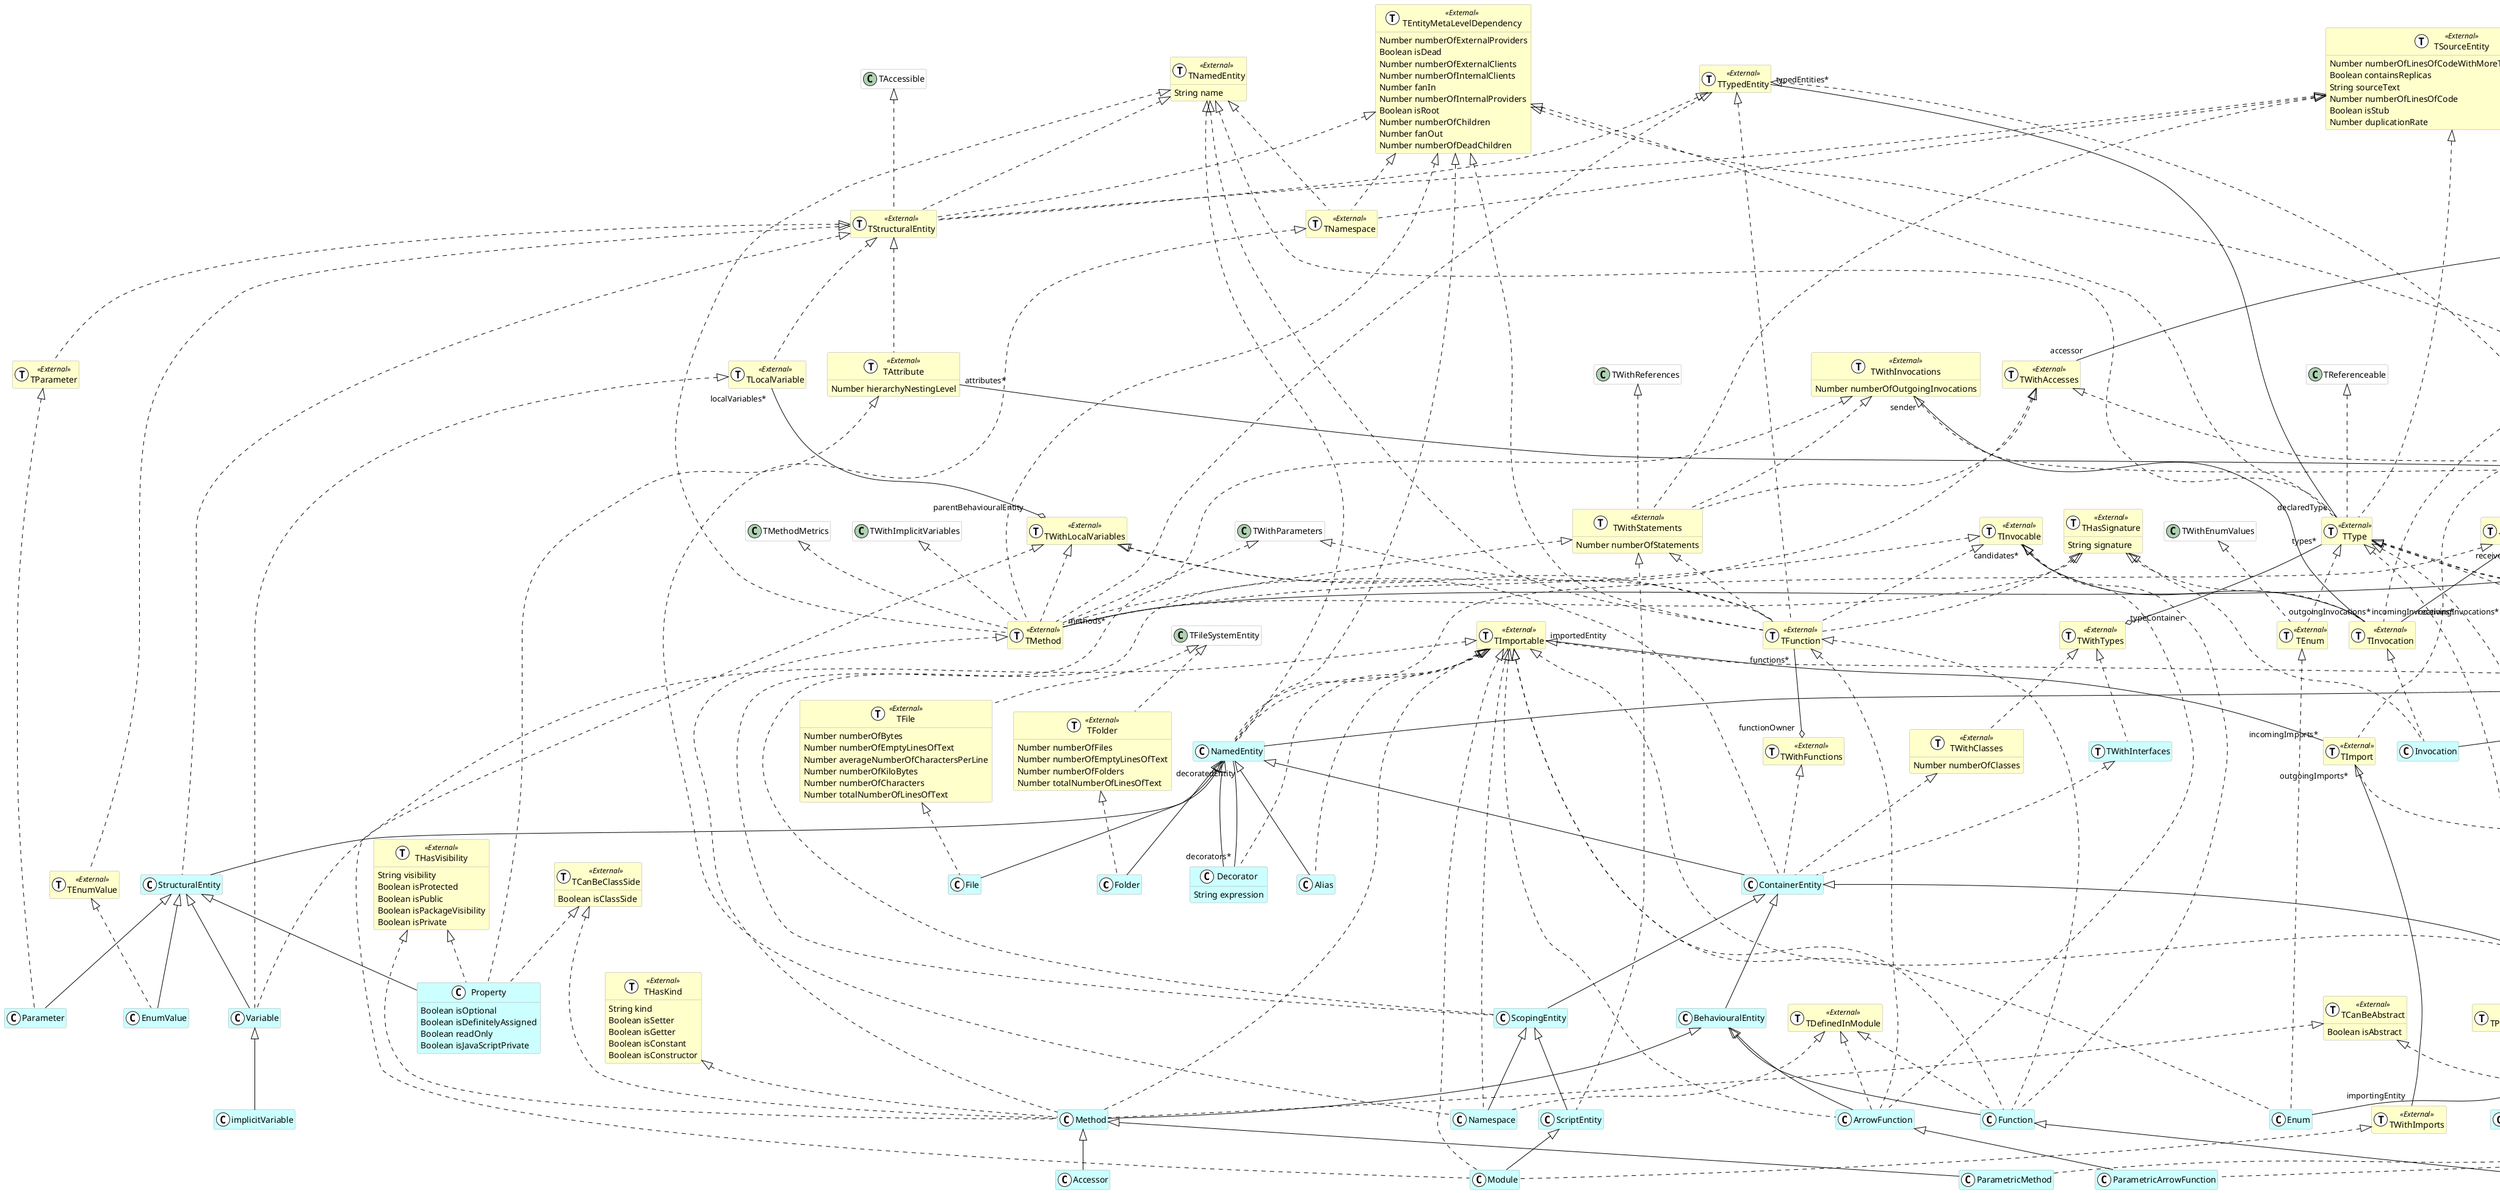 @startumlhide empty membersskinparam class {  BackgroundColor white  ArrowColor black  BorderColor darkGray}class Folder <<(C,white)>> #CCFFFF {}class TWithInvocations <<(T,white)External>> #FFFFCC {  Number numberOfOutgoingInvocations}class TInvocationsReceiver <<(T,white)External>> #FFFFCC {}class TImplementable <<(T,white)External>> #FFFFCC {}class THasSignature <<(T,white)External>> #FFFFCC {  String signature}class PrimitiveType <<(C,white)>> #CCFFFF {}class TImportable <<(T,white)External>> #FFFFCC {}class THasVisibility <<(T,white)External>> #FFFFCC {  String visibility  Boolean isProtected  Boolean isPublic  Boolean isPackageVisibility  Boolean isPrivate}class TCanImplement <<(T,white)External>> #FFFFCC {}class Type <<(C,white)>> #CCFFFF {}class TDefinedInModule <<(T,white)External>> #FFFFCC {}class TFunction <<(T,white)External>> #FFFFCC {}class TPrimitiveType <<(T,white)External>> #FFFFCC {}class Inheritance <<(C,white)>> #CCFFFF {}class TWithInterfaces <<(T,white)>> #CCFFFF {}class BehaviouralEntity <<(C,white)>> #CCFFFF {}class TWithStatements <<(T,white)External>> #FFFFCC {  Number numberOfStatements}class Module <<(C,white)>> #CCFFFF {}class TImplementation <<(T,white)External>> #FFFFCC {}class Alias <<(C,white)>> #CCFFFF {}class TWithClasses <<(T,white)External>> #FFFFCC {  Number numberOfClasses}class JSDoc <<(C,white)>> #CCFFFF {}class IndexedFileAnchor <<(C,white)>> #CCFFFF {}class Implementation <<(C,white)>> #CCFFFF {}class TIndexedFileNavigation <<(T,white)External>> #FFFFCC {  Number startPos  Number endPos}class TInvocable <<(T,white)External>> #FFFFCC {}class TWithMethods <<(T,white)External>> #FFFFCC {  Number tightClassCohesion  Number weightedMethodCount  Number numberOfAbstractMethods  Number numberOfMethods}class Variable <<(C,white)>> #CCFFFF {}class Entity <<(C,white)>> #CCFFFF {}class TLocalVariable <<(T,white)External>> #FFFFCC {}class TWithComments <<(T,white)External>> #FFFFCC {  Boolean hasComments  Number numberOfComments}class Comment <<(C,white)>> #CCFFFF {  Boolean isJSDoc}class Decorator <<(C,white)>> #CCFFFF {  String expression}class TNamespace <<(T,white)External>> #FFFFCC {}class Property <<(C,white)>> #CCFFFF {  Boolean isOptional  Boolean isDefinitelyAssigned  Boolean readOnly  Boolean isJavaScriptPrivate}class TAttribute <<(T,white)External>> #FFFFCC {  Number hierarchyNestingLevel}class THasKind <<(T,white)External>> #FFFFCC {  String kind  Boolean isSetter  Boolean isGetter  Boolean isConstant  Boolean isConstructor}class TFile <<(T,white)External>> #FFFFCC {  Number numberOfBytes  Number numberOfEmptyLinesOfText  Number averageNumberOfCharactersPerLine  Number numberOfKiloBytes  Number numberOfCharacters  Number totalNumberOfLinesOfText}class ScopingEntity <<(C,white)>> #CCFFFF {}class ParametricClass <<(C,white)>> #CCFFFF {}class SourceLanguage <<(C,white)>> #CCFFFF {}class TParameterConcretization <<(T,white)External>> #FFFFCC {}class TAccess <<(T,white)External>> #FFFFCC {  Boolean isRead  Boolean isReadWriteUnknown  Boolean isWrite}class Class <<(C,white)>> #CCFFFF {}class NamedEntity <<(C,white)>> #CCFFFF {}class TWithFunctions <<(T,white)External>> #FFFFCC {}class TCanBeAbstract <<(T,white)External>> #FFFFCC {  Boolean isAbstract}class TSourceEntity <<(T,white)External>> #FFFFCC {  Number numberOfLinesOfCodeWithMoreThanOneCharacter  Boolean containsReplicas  String sourceText  Number numberOfLinesOfCode  Boolean isStub  Number duplicationRate}class ContainerEntity <<(C,white)>> #CCFFFF {}class StructuralEntity <<(C,white)>> #CCFFFF {}class TEntityMetaLevelDependency <<(T,white)External>> #FFFFCC {  Number numberOfExternalProviders  Boolean isDead  Number numberOfExternalClients  Number numberOfInternalClients  Number fanIn  Number numberOfInternalProviders  Boolean isRoot  Number numberOfChildren  Number fanOut  Number numberOfDeadChildren}class TWithLocalVariables <<(T,white)External>> #FFFFCC {}class TImport <<(T,white)External>> #FFFFCC {}class Interface <<(C,white)>> #CCFFFF {}class SourceTextAnchor <<(C,white)>> #CCFFFF {}class ImportClause <<(C,white)>> #CCFFFF {}class SourceAnchor <<(C,white)>> #CCFFFF {}class ParameterConcretization <<(C,white)>> #CCFFFF {}class TEntityCreator <<(T,white)>> #CCFFFF {}class Access <<(C,white)>> #CCFFFF {}class Concretization <<(C,white)>> #CCFFFF {}class Model <<(C,white)External>> #FFFFCC {  Number numberOfClassesPerPackage  Number numberOfModelMethods  Number numberOfLinesOfCodePerPackage  Number averageCyclomaticComplexity  Number numberOfClassesPerPackage  Number numberOfMethods  Number numberOfClasses  Number numberOfLinesOfCodePerClass  Number numberOfLinesOfCode  Number numberOfLinesOfCodePerMethod  Number numberOfModelClasses}class Invocation <<(C,white)>> #CCFFFF {}class EnumValue <<(C,white)>> #CCFFFF {}class TEnum <<(T,white)External>> #FFFFCC {}class TInvocation <<(T,white)External>> #FFFFCC {}class ParametricMethod <<(C,white)>> #CCFFFF {}class TConcretization <<(T,white)External>> #FFFFCC {}class TWithAttributes <<(T,white)External>> #FFFFCC {  Number numberOfAttributes}class Function <<(C,white)>> #CCFFFF {}class TTypedEntity <<(T,white)External>> #FFFFCC {}class TStructuralEntity <<(T,white)External>> #FFFFCC {}class Enum <<(C,white)>> #CCFFFF {}class TSourceLanguage <<(T,white)External>> #FFFFCC {}class TFolder <<(T,white)External>> #FFFFCC {  Number numberOfFiles  Number numberOfEmptyLinesOfText  Number numberOfFolders  Number totalNumberOfLinesOfText}class TClass <<(T,white)External>> #FFFFCC {  Boolean isTestCase  Number weightOfAClass}class TParametricEntity <<(T,white)External>> #FFFFCC {}class Parameter <<(C,white)>> #CCFFFF {}class Accessor <<(C,white)>> #CCFFFF {}class ParametricInterface <<(C,white)>> #CCFFFF {}class TConcreteParameterType <<(T,white)External>> #FFFFCC {}class TParameter <<(T,white)External>> #FFFFCC {}class Entity <<(C,white)External>> #FFFFCC {  Boolean isTagged  Number numberOfTags  Boolean isDead}class TType <<(T,white)External>> #FFFFCC {}class TWithTypes <<(T,white)External>> #FFFFCC {}class ParameterType <<(C,white)>> #CCFFFF {}class TComment <<(T,white)External>> #FFFFCC {  String content}class SourcedEntity <<(C,white)>> #CCFFFF {}class TClassMetrics <<(T,white)>> #CCFFFF {}class Namespace <<(C,white)>> #CCFFFF {}class ArrowFunction <<(C,white)>> #CCFFFF {}class Reference <<(C,white)>> #CCFFFF {}class TReference <<(T,white)External>> #FFFFCC {}class TGenericParameterType <<(T,white)External>> #FFFFCC {}class ScriptEntity <<(C,white)>> #CCFFFF {}class TWithImports <<(T,white)External>> #FFFFCC {}class TNamedEntity <<(T,white)External>> #FFFFCC {  String name}class FamixTypeScriptModel <<(C,white)>> #CCFFFF {}class TInheritance <<(T,white)External>> #FFFFCC {}class TMethod <<(T,white)External>> #FFFFCC {}class File <<(C,white)>> #CCFFFF {}class TWithAccesses <<(T,white)External>> #FFFFCC {}class Method <<(C,white)>> #CCFFFF {}class THasImmediateSource <<(T,white)External>> #FFFFCC {  String source}class TCanBeClassSide <<(T,white)External>> #FFFFCC {  Boolean isClassSide}class ParametricArrowFunction <<(C,white)>> #CCFFFF {}class TLCOMMetrics <<(T,white)External>> #FFFFCC {  Number lcom3  Number lcom2}class TSourceAnchor <<(T,white)External>> #FFFFCC {  Number lineCount}class TClassMetrics <<(T,white)External>> #FFFFCC {  Number numberOfLocallyDefinedMethods  Number totalNumberOfSubclasses  Number numberOfMethodsInHierarchy  Number numberOfMethodsOverridden  Number numberOfMethodsInherited  Number numberOfAttributesInherited}class implicitVariable <<(C,white)>> #CCFFFF {}class TEnumValue <<(T,white)External>> #FFFFCC {}class TWithInheritances <<(T,white)External>> #FFFFCC {  Number subclassHierarchyDepth  Number hierarchyNestingLevel  Number numberOfDirectSubclasses  Number numberOfSubclasses}class ParametricFunction <<(C,white)>> #CCFFFF {}Function <|-- ParametricFunctionBehaviouralEntity <|-- MethodNamedEntity <|-- FolderType <|-- PrimitiveTypeContainerEntity <|-- TypeSourcedEntity <|-- JSDocEntity <|-- InheritanceContainerEntity <|-- BehaviouralEntityScriptEntity <|-- ModuleSourceAnchor <|-- IndexedFileAnchorEntity <|-- EntitySourcedEntity <|-- CommentStructuralEntity <|-- PropertyContainerEntity <|-- ScopingEntityType <|-- ClassSourcedEntity <|-- NamedEntityNamedEntity <|-- ContainerEntityType <|-- InterfaceClass <|-- ParametricClassEntity <|-- ImportClauseEntity <|-- SourceLanguageEntity <|-- ImplementationEntity <|-- SourceAnchorSourceAnchor <|-- SourceTextAnchorNamedEntity <|-- DecoratorStructuralEntity <|-- VariableNamedEntity <|-- AliasEntity <|-- ParameterConcretizationNamedEntity <|-- StructuralEntityEntity <|-- AccessEntity <|-- ConcretizationAbstractGroup <|-- ModelEntity <|-- InvocationStructuralEntity <|-- EnumValueMethod <|-- ParametricMethodBehaviouralEntity <|-- FunctionType <|-- EnumStructuralEntity <|-- ParameterMethod <|-- AccessorInterface <|-- ParametricInterfaceObject <|-- EntityType <|-- ParameterTypeScopingEntity <|-- NamespaceEntity <|-- SourcedEntityBehaviouralEntity <|-- ArrowFunctionEntity <|-- ReferenceScopingEntity <|-- ScriptEntityModel <|-- FamixTypeScriptModelArrowFunction <|-- ParametricArrowFunctionVariable <|-- implicitVariableNamedEntity <|-- FileTParametricEntity <|.. ParametricFunctionTSourceAnchor <|.. THasImmediateSourceTCanBeAbstract <|.. MethodTCanBeClassSide <|.. MethodTHasKind <|.. MethodTFolder <|.. FolderTHasVisibility <|.. MethodTImportable <|.. MethodTMethod <|.. MethodTPrimitiveType <|.. PrimitiveTypeTConcreteParameterType <|.. TypeTImportable <|.. TypeTType <|.. TypeTWithMethods <|.. TypeTHasSignature <|.. TFunctionTInvocable <|.. TFunctionTNamedEntity <|.. TFunctionTTypedEntity <|.. TFunctionTWithLocalVariables <|.. TFunctionTWithParameters <|.. TFunctionTWithStatements <|.. TFunctionTEntityMetaLevelDependency <|.. TFunctionTSourceEntity <|.. TWithStatementsTWithAccesses <|.. TWithStatementsTWithInvocations <|.. TWithStatementsTWithReferences <|.. TWithStatementsTWithTypes <|.. TWithClassesTType <|.. TPrimitiveTypeTInheritance <|.. InheritanceTWithTypes <|.. TWithInterfacesTImportable <|.. ModuleTWithImports <|.. ModuleTWithLocalVariables <|.. ModuleTStructuralEntity <|.. TLocalVariableTIndexedFileNavigation <|.. IndexedFileAnchorTAssociation <|.. TImplementationTComment <|.. CommentTNamedEntity <|.. TNamespaceTSourceEntity <|.. TNamespaceTEntityMetaLevelDependency <|.. TNamespaceTStructuralEntity <|.. TAttributeTFileSystemEntity <|.. TFileTAttribute <|.. PropertyTCanBeClassSide <|.. PropertyTHasVisibility <|.. PropertyTAssociation <|.. TParameterConcretizationTWithAccesses <|.. ScopingEntityTWithInvocations <|.. ScopingEntityTCanBeAbstract <|.. ClassTCanImplement <|.. ClassTClass <|.. ClassTClassMetrics <|.. ClassTImportable <|.. ClassTLCOMMetrics <|.. ClassTImportable <|.. NamedEntityTInvocationsReceiver <|.. NamedEntityTNamedEntity <|.. NamedEntityTEntityMetaLevelDependency <|.. NamedEntityTWithClasses <|.. ContainerEntityTWithFunctions <|.. ContainerEntityTWithLocalVariables <|.. ContainerEntityTWithInterfaces <|.. ContainerEntityTWithAccesses <|.. ClassTWithInvocations <|.. ClassTImplementable <|.. InterfaceTInvocationsReceiver <|.. InterfaceTWithAttributes <|.. InterfaceTWithInheritances <|.. InterfaceTWithMethods <|.. InterfaceTClassMetrics <|.. ClassTAssociation <|.. TAccessTImport <|.. ImportClauseTParametricEntity <|.. ParametricClassTSourceLanguage <|.. SourceLanguageTSourceAnchor <|.. SourceAnchorTImplementation <|.. ImplementationTHasImmediateSource <|.. SourceTextAnchorTImportable <|.. DecoratorTImportable <|.. VariableTLocalVariable <|.. VariableTFileAnchor <|.. TIndexedFileNavigationTAssociation <|.. TImportTParameterConcretization <|.. ParameterConcretizationTImportable <|.. AliasTStructuralEntity <|.. StructuralEntityTAccess <|.. AccessTConcretization <|.. ConcretizationTHasSignature <|.. InvocationTInvocation <|.. InvocationTEnumValue <|.. EnumValueTType <|.. TEnumTAssociation <|.. TInvocationTHasSignature <|.. TInvocationTParametricEntity <|.. ParametricMethodTWithEnumValues <|.. TEnumTAssociation <|.. TConcretizationTDefinedInModule <|.. FunctionTFunction <|.. FunctionTImportable <|.. FunctionTInvocable <|.. FunctionTAccessible <|.. TStructuralEntityTNamedEntity <|.. TStructuralEntityTSourceEntity <|.. TStructuralEntityTTypedEntity <|.. TStructuralEntityTEntityMetaLevelDependency <|.. TStructuralEntityTEnum <|.. EnumTImportable <|.. EnumTFileSystemEntity <|.. TFolderTInvocationsReceiver <|.. TClassTType <|.. TClassTWithAttributes <|.. TClassTWithComments <|.. TClassTWithInheritances <|.. TClassTWithMethods <|.. TClassTParameter <|.. ParameterTParametricEntity <|.. ParametricInterfaceTType <|.. TConcreteParameterTypeTStructuralEntity <|.. TParameterTNamedEntity <|.. TTypeTReferenceable <|.. TTypeTSourceEntity <|.. TTypeTEntityMetaLevelDependency <|.. TTypeTGenericParameterType <|.. ParameterTypeTTypedEntity <|.. ParameterTypeTWithInheritances <|.. ParameterTypeTEntityMetaLevelDependency <|.. TCommentTDefinedInModule <|.. NamespaceTImportable <|.. NamespaceTNamespace <|.. NamespaceTSourceEntity <|.. SourcedEntityTDefinedInModule <|.. ArrowFunctionTFunction <|.. ArrowFunctionTImportable <|.. ArrowFunctionTInvocable <|.. ArrowFunctionTWithComments <|.. SourcedEntityTReference <|.. ReferenceTAssociation <|.. TReferenceTType <|.. TGenericParameterTypeTWithStatements <|.. ScriptEntityTEntityCreator <|.. FamixTypeScriptModelTHasSignature <|.. TMethodTInvocable <|.. TMethodTMethodMetrics <|.. TMethodTNamedEntity <|.. TMethodTTypedEntity <|.. TMethodTWithImplicitVariables <|.. TMethodTWithLocalVariables <|.. TMethodTWithParameters <|.. TMethodTWithStatements <|.. TMethodTEntityMetaLevelDependency <|.. TMethodTParametricEntity <|.. ParametricArrowFunctionTAssociation <|.. TInheritanceTStructuralEntity <|.. TEnumValueTFile <|.. FileTInvocable "candidates*" -- "incomingInvocations*" TInvocationTLocalVariable "localVariables*" --o "parentBehaviouralEntity" TWithLocalVariablesTAttribute "attributes*" --o "parentType" TWithAttributesTAccess "accesses*" -- "accessor" TWithAccessesTConcretization "concretizations*" -- "genericEntity" TParametricEntityTParametricEntity "concreteEntities*" -- "concreteParameters*" TConcreteParameterTypeTInheritance "subInheritances*" -- "superclass" TWithInheritancesTType "types*" --o "typeContainer" TWithTypesModel -- "sourceLanguage" TSourceLanguageTParameterConcretization "generics*" -- "concreteParameter" TConcreteParameterTypeTSourceEntity "element" -- "sourceAnchor" TSourceAnchorTConcretization "genericization" -- "concreteEntity" TParametricEntityTTypedEntity "typedEntities*" -- "declaredType" TTypeTParameterConcretization "parameterConcretizations*" -- "concretizations*" TConcretizationTWithComments "commentedEntity" o-- "comments*" TCommentTImport "outgoingImports*" -- "importingEntity" TWithImportsTParameterConcretization "concretizations*" -- "genericParameter" TGenericParameterTypeTWithMethods "parentType" o-- "methods*" TMethodTCanImplement "implementingClass" -- "interfaceImplementations*" TImplementationTInvocationsReceiver "receiver" -- "receivingInvocations*" TInvocationTImplementable "interface" -- "implementations*" TImplementationTInheritance "superInheritances*" -- "subclass" TWithInheritancesTImportable "importedEntity" -- "incomingImports*" TImportTWithInvocations "sender" -- "outgoingInvocations*" TInvocationDecorator "decorators*" -- "decoratedEntity" NamedEntityTFunction "functions*" --o "functionOwner" TWithFunctionsTParametricEntity "genericEntities*" -- "genericParameters*" TGenericParameterType@enduml